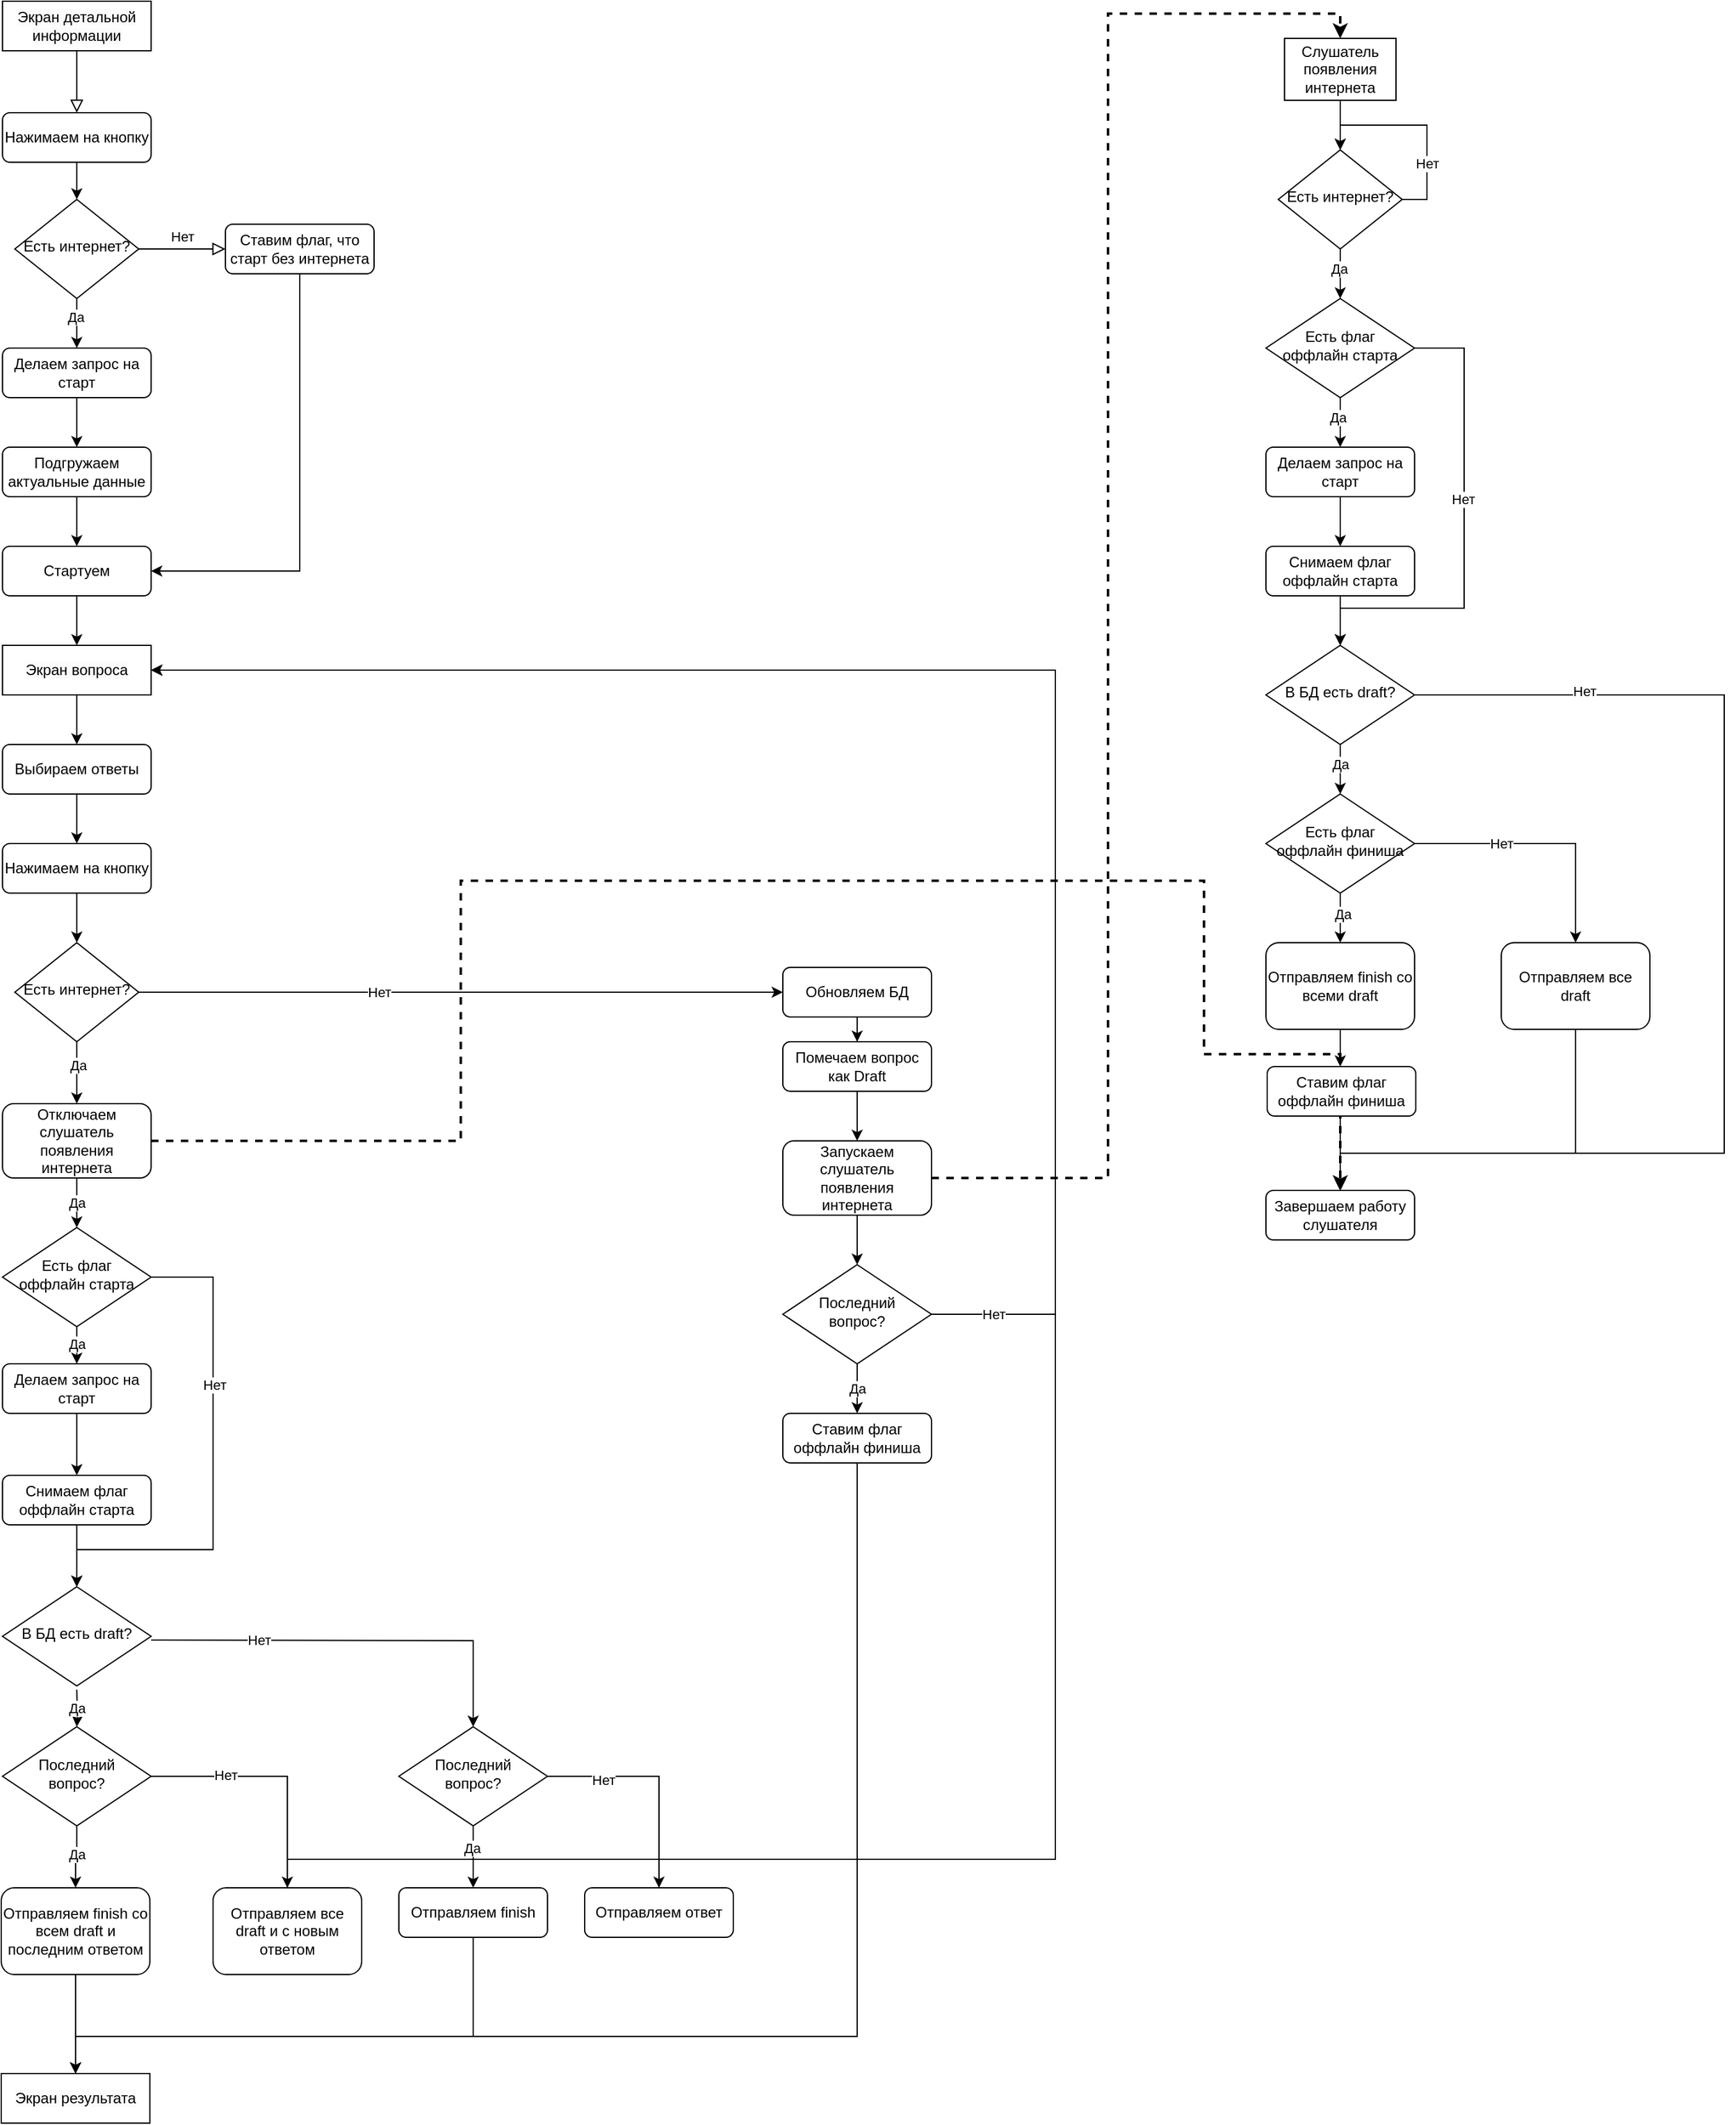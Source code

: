 <mxfile version="21.2.6" type="github">
  <diagram id="C5RBs43oDa-KdzZeNtuy" name="Page-1">
    <mxGraphModel dx="977" dy="602" grid="1" gridSize="10" guides="1" tooltips="1" connect="1" arrows="1" fold="1" page="1" pageScale="1" pageWidth="827" pageHeight="1169" math="0" shadow="0">
      <root>
        <mxCell id="WIyWlLk6GJQsqaUBKTNV-0" />
        <mxCell id="WIyWlLk6GJQsqaUBKTNV-1" parent="WIyWlLk6GJQsqaUBKTNV-0" />
        <mxCell id="WIyWlLk6GJQsqaUBKTNV-2" value="" style="rounded=0;html=1;jettySize=auto;orthogonalLoop=1;fontSize=11;endArrow=block;endFill=0;endSize=8;strokeWidth=1;shadow=0;labelBackgroundColor=none;edgeStyle=orthogonalEdgeStyle;exitX=0.75;exitY=1;exitDx=0;exitDy=0;entryX=0.5;entryY=0;entryDx=0;entryDy=0;" parent="WIyWlLk6GJQsqaUBKTNV-1" source="n3AuSvvhtENk0UkYk-sj-4" target="n3AuSvvhtENk0UkYk-sj-6" edge="1">
          <mxGeometry relative="1" as="geometry">
            <Array as="points">
              <mxPoint x="220" y="110" />
            </Array>
          </mxGeometry>
        </mxCell>
        <mxCell id="WIyWlLk6GJQsqaUBKTNV-5" value="Нет" style="edgeStyle=orthogonalEdgeStyle;rounded=0;html=1;jettySize=auto;orthogonalLoop=1;fontSize=11;endArrow=block;endFill=0;endSize=8;strokeWidth=1;shadow=0;labelBackgroundColor=none;" parent="WIyWlLk6GJQsqaUBKTNV-1" source="WIyWlLk6GJQsqaUBKTNV-6" target="WIyWlLk6GJQsqaUBKTNV-7" edge="1">
          <mxGeometry y="10" relative="1" as="geometry">
            <mxPoint as="offset" />
          </mxGeometry>
        </mxCell>
        <mxCell id="CFUTrTn3aXImpzx6e2lT-1" value="" style="edgeStyle=orthogonalEdgeStyle;rounded=0;orthogonalLoop=1;jettySize=auto;html=1;entryX=0.5;entryY=0;entryDx=0;entryDy=0;" parent="WIyWlLk6GJQsqaUBKTNV-1" source="WIyWlLk6GJQsqaUBKTNV-6" target="CFUTrTn3aXImpzx6e2lT-17" edge="1">
          <mxGeometry relative="1" as="geometry" />
        </mxCell>
        <mxCell id="CFUTrTn3aXImpzx6e2lT-2" value="Да" style="edgeLabel;html=1;align=center;verticalAlign=middle;resizable=0;points=[];" parent="CFUTrTn3aXImpzx6e2lT-1" vertex="1" connectable="0">
          <mxGeometry x="-0.28" y="-1" relative="1" as="geometry">
            <mxPoint as="offset" />
          </mxGeometry>
        </mxCell>
        <mxCell id="WIyWlLk6GJQsqaUBKTNV-6" value="Есть интернет?" style="rhombus;whiteSpace=wrap;html=1;shadow=0;fontFamily=Helvetica;fontSize=12;align=center;strokeWidth=1;spacing=6;spacingTop=-4;" parent="WIyWlLk6GJQsqaUBKTNV-1" vertex="1">
          <mxGeometry x="170" y="230" width="100" height="80" as="geometry" />
        </mxCell>
        <mxCell id="n3AuSvvhtENk0UkYk-sj-0" value="" style="edgeStyle=orthogonalEdgeStyle;rounded=0;orthogonalLoop=1;jettySize=auto;html=1;entryX=1;entryY=0.5;entryDx=0;entryDy=0;" parent="WIyWlLk6GJQsqaUBKTNV-1" source="WIyWlLk6GJQsqaUBKTNV-7" target="n3AuSvvhtENk0UkYk-sj-2" edge="1">
          <mxGeometry relative="1" as="geometry">
            <mxPoint x="380.0" y="370.0" as="targetPoint" />
            <Array as="points">
              <mxPoint x="400" y="530" />
            </Array>
          </mxGeometry>
        </mxCell>
        <mxCell id="WIyWlLk6GJQsqaUBKTNV-7" value="Ставим флаг, что старт без интернета" style="rounded=1;whiteSpace=wrap;html=1;fontSize=12;glass=0;strokeWidth=1;shadow=0;" parent="WIyWlLk6GJQsqaUBKTNV-1" vertex="1">
          <mxGeometry x="340" y="250" width="120" height="40" as="geometry" />
        </mxCell>
        <mxCell id="WIyWlLk6GJQsqaUBKTNV-8" value="No" style="rounded=0;html=1;jettySize=auto;orthogonalLoop=1;fontSize=11;endArrow=block;endFill=0;endSize=8;strokeWidth=1;shadow=0;labelBackgroundColor=none;edgeStyle=orthogonalEdgeStyle;" parent="WIyWlLk6GJQsqaUBKTNV-1" edge="1">
          <mxGeometry x="0.333" y="20" relative="1" as="geometry">
            <mxPoint as="offset" />
            <mxPoint x="220" y="370.0" as="sourcePoint" />
          </mxGeometry>
        </mxCell>
        <mxCell id="WIyWlLk6GJQsqaUBKTNV-9" value="Yes" style="edgeStyle=orthogonalEdgeStyle;rounded=0;html=1;jettySize=auto;orthogonalLoop=1;fontSize=11;endArrow=block;endFill=0;endSize=8;strokeWidth=1;shadow=0;labelBackgroundColor=none;" parent="WIyWlLk6GJQsqaUBKTNV-1" edge="1">
          <mxGeometry y="10" relative="1" as="geometry">
            <mxPoint as="offset" />
            <mxPoint x="270.0" y="330" as="sourcePoint" />
          </mxGeometry>
        </mxCell>
        <mxCell id="CFUTrTn3aXImpzx6e2lT-3" value="" style="edgeStyle=orthogonalEdgeStyle;rounded=0;orthogonalLoop=1;jettySize=auto;html=1;" parent="WIyWlLk6GJQsqaUBKTNV-1" source="n3AuSvvhtENk0UkYk-sj-2" target="n3AuSvvhtENk0UkYk-sj-5" edge="1">
          <mxGeometry relative="1" as="geometry" />
        </mxCell>
        <mxCell id="n3AuSvvhtENk0UkYk-sj-2" value="Стартуем" style="rounded=1;whiteSpace=wrap;html=1;fontSize=12;glass=0;strokeWidth=1;shadow=0;" parent="WIyWlLk6GJQsqaUBKTNV-1" vertex="1">
          <mxGeometry x="160" y="510" width="120" height="40" as="geometry" />
        </mxCell>
        <mxCell id="n3AuSvvhtENk0UkYk-sj-4" value="&lt;span style=&quot;color: rgb(0, 0, 0); font-family: Helvetica; font-size: 12px; font-style: normal; font-variant-ligatures: normal; font-variant-caps: normal; font-weight: 400; letter-spacing: normal; orphans: 2; text-align: center; text-indent: 0px; text-transform: none; widows: 2; word-spacing: 0px; -webkit-text-stroke-width: 0px; background-color: rgb(251, 251, 251); text-decoration-thickness: initial; text-decoration-style: initial; text-decoration-color: initial; float: none; display: inline !important;&quot;&gt;Экран детальной информации&lt;/span&gt;" style="rounded=0;whiteSpace=wrap;html=1;" parent="WIyWlLk6GJQsqaUBKTNV-1" vertex="1">
          <mxGeometry x="160" y="70" width="120" height="40" as="geometry" />
        </mxCell>
        <mxCell id="CFUTrTn3aXImpzx6e2lT-9" value="" style="edgeStyle=orthogonalEdgeStyle;rounded=0;orthogonalLoop=1;jettySize=auto;html=1;" parent="WIyWlLk6GJQsqaUBKTNV-1" source="n3AuSvvhtENk0UkYk-sj-5" target="CFUTrTn3aXImpzx6e2lT-7" edge="1">
          <mxGeometry relative="1" as="geometry" />
        </mxCell>
        <mxCell id="n3AuSvvhtENk0UkYk-sj-5" value="&lt;meta charset=&quot;utf-8&quot;&gt;&lt;span style=&quot;color: rgb(0, 0, 0); font-family: Helvetica; font-size: 12px; font-style: normal; font-variant-ligatures: normal; font-variant-caps: normal; font-weight: 400; letter-spacing: normal; orphans: 2; text-align: center; text-indent: 0px; text-transform: none; widows: 2; word-spacing: 0px; -webkit-text-stroke-width: 0px; background-color: rgb(251, 251, 251); text-decoration-thickness: initial; text-decoration-style: initial; text-decoration-color: initial; float: none; display: inline !important;&quot;&gt;Экран вопроса&lt;/span&gt;" style="rounded=0;whiteSpace=wrap;html=1;" parent="WIyWlLk6GJQsqaUBKTNV-1" vertex="1">
          <mxGeometry x="160" y="590" width="120" height="40" as="geometry" />
        </mxCell>
        <mxCell id="CFUTrTn3aXImpzx6e2lT-0" value="" style="edgeStyle=orthogonalEdgeStyle;rounded=0;orthogonalLoop=1;jettySize=auto;html=1;" parent="WIyWlLk6GJQsqaUBKTNV-1" source="n3AuSvvhtENk0UkYk-sj-6" target="WIyWlLk6GJQsqaUBKTNV-6" edge="1">
          <mxGeometry relative="1" as="geometry" />
        </mxCell>
        <mxCell id="n3AuSvvhtENk0UkYk-sj-6" value="Нажимаем на кнопку" style="rounded=1;whiteSpace=wrap;html=1;fontSize=12;glass=0;strokeWidth=1;shadow=0;" parent="WIyWlLk6GJQsqaUBKTNV-1" vertex="1">
          <mxGeometry x="160" y="160" width="120" height="40" as="geometry" />
        </mxCell>
        <mxCell id="CFUTrTn3aXImpzx6e2lT-6" value="" style="edgeStyle=orthogonalEdgeStyle;rounded=0;orthogonalLoop=1;jettySize=auto;html=1;" parent="WIyWlLk6GJQsqaUBKTNV-1" source="CFUTrTn3aXImpzx6e2lT-4" target="n3AuSvvhtENk0UkYk-sj-2" edge="1">
          <mxGeometry relative="1" as="geometry" />
        </mxCell>
        <mxCell id="CFUTrTn3aXImpzx6e2lT-4" value="Подгружаем актуальные данные" style="rounded=1;whiteSpace=wrap;html=1;fontSize=12;glass=0;strokeWidth=1;shadow=0;" parent="WIyWlLk6GJQsqaUBKTNV-1" vertex="1">
          <mxGeometry x="160" y="430" width="120" height="40" as="geometry" />
        </mxCell>
        <mxCell id="CFUTrTn3aXImpzx6e2lT-10" value="" style="edgeStyle=orthogonalEdgeStyle;rounded=0;orthogonalLoop=1;jettySize=auto;html=1;" parent="WIyWlLk6GJQsqaUBKTNV-1" source="CFUTrTn3aXImpzx6e2lT-7" target="CFUTrTn3aXImpzx6e2lT-8" edge="1">
          <mxGeometry relative="1" as="geometry" />
        </mxCell>
        <mxCell id="CFUTrTn3aXImpzx6e2lT-7" value="Выбираем ответы" style="rounded=1;whiteSpace=wrap;html=1;fontSize=12;glass=0;strokeWidth=1;shadow=0;" parent="WIyWlLk6GJQsqaUBKTNV-1" vertex="1">
          <mxGeometry x="160" y="670" width="120" height="40" as="geometry" />
        </mxCell>
        <mxCell id="CFUTrTn3aXImpzx6e2lT-12" value="" style="edgeStyle=orthogonalEdgeStyle;rounded=0;orthogonalLoop=1;jettySize=auto;html=1;" parent="WIyWlLk6GJQsqaUBKTNV-1" source="CFUTrTn3aXImpzx6e2lT-8" target="CFUTrTn3aXImpzx6e2lT-11" edge="1">
          <mxGeometry relative="1" as="geometry" />
        </mxCell>
        <mxCell id="CFUTrTn3aXImpzx6e2lT-8" value="Нажимаем на кнопку" style="rounded=1;whiteSpace=wrap;html=1;fontSize=12;glass=0;strokeWidth=1;shadow=0;" parent="WIyWlLk6GJQsqaUBKTNV-1" vertex="1">
          <mxGeometry x="160" y="750" width="120" height="40" as="geometry" />
        </mxCell>
        <mxCell id="CFUTrTn3aXImpzx6e2lT-32" value="" style="edgeStyle=orthogonalEdgeStyle;rounded=0;orthogonalLoop=1;jettySize=auto;html=1;" parent="WIyWlLk6GJQsqaUBKTNV-1" source="CFUTrTn3aXImpzx6e2lT-77" target="CFUTrTn3aXImpzx6e2lT-21" edge="1">
          <mxGeometry relative="1" as="geometry" />
        </mxCell>
        <mxCell id="CFUTrTn3aXImpzx6e2lT-33" value="Да" style="edgeLabel;html=1;align=center;verticalAlign=middle;resizable=0;points=[];" parent="CFUTrTn3aXImpzx6e2lT-32" vertex="1" connectable="0">
          <mxGeometry x="0.28" y="-4" relative="1" as="geometry">
            <mxPoint x="4" y="-6" as="offset" />
          </mxGeometry>
        </mxCell>
        <mxCell id="CFUTrTn3aXImpzx6e2lT-57" style="edgeStyle=orthogonalEdgeStyle;rounded=0;orthogonalLoop=1;jettySize=auto;html=1;exitX=1;exitY=0.5;exitDx=0;exitDy=0;entryX=0;entryY=0.5;entryDx=0;entryDy=0;" parent="WIyWlLk6GJQsqaUBKTNV-1" source="CFUTrTn3aXImpzx6e2lT-11" target="CFUTrTn3aXImpzx6e2lT-15" edge="1">
          <mxGeometry relative="1" as="geometry" />
        </mxCell>
        <mxCell id="CFUTrTn3aXImpzx6e2lT-86" value="Нет" style="edgeLabel;html=1;align=center;verticalAlign=middle;resizable=0;points=[];" parent="CFUTrTn3aXImpzx6e2lT-57" vertex="1" connectable="0">
          <mxGeometry x="-0.258" y="6" relative="1" as="geometry">
            <mxPoint x="1" y="6" as="offset" />
          </mxGeometry>
        </mxCell>
        <mxCell id="CFUTrTn3aXImpzx6e2lT-11" value="Есть интернет?" style="rhombus;whiteSpace=wrap;html=1;shadow=0;fontFamily=Helvetica;fontSize=12;align=center;strokeWidth=1;spacing=6;spacingTop=-4;" parent="WIyWlLk6GJQsqaUBKTNV-1" vertex="1">
          <mxGeometry x="170" y="830" width="100" height="80" as="geometry" />
        </mxCell>
        <mxCell id="CFUTrTn3aXImpzx6e2lT-58" value="" style="edgeStyle=orthogonalEdgeStyle;rounded=0;orthogonalLoop=1;jettySize=auto;html=1;" parent="WIyWlLk6GJQsqaUBKTNV-1" source="CFUTrTn3aXImpzx6e2lT-15" target="CFUTrTn3aXImpzx6e2lT-16" edge="1">
          <mxGeometry relative="1" as="geometry" />
        </mxCell>
        <mxCell id="CFUTrTn3aXImpzx6e2lT-15" value="Обновляем БД" style="rounded=1;whiteSpace=wrap;html=1;fontSize=12;glass=0;strokeWidth=1;shadow=0;" parent="WIyWlLk6GJQsqaUBKTNV-1" vertex="1">
          <mxGeometry x="790" y="850" width="120" height="40" as="geometry" />
        </mxCell>
        <mxCell id="CFUTrTn3aXImpzx6e2lT-63" value="" style="edgeStyle=orthogonalEdgeStyle;rounded=0;orthogonalLoop=1;jettySize=auto;html=1;" parent="WIyWlLk6GJQsqaUBKTNV-1" source="CFUTrTn3aXImpzx6e2lT-72" target="CFUTrTn3aXImpzx6e2lT-59" edge="1">
          <mxGeometry relative="1" as="geometry" />
        </mxCell>
        <mxCell id="CFUTrTn3aXImpzx6e2lT-16" value="Помечаем вопрос как Draft" style="rounded=1;whiteSpace=wrap;html=1;fontSize=12;glass=0;strokeWidth=1;shadow=0;" parent="WIyWlLk6GJQsqaUBKTNV-1" vertex="1">
          <mxGeometry x="790" y="910" width="120" height="40" as="geometry" />
        </mxCell>
        <mxCell id="CFUTrTn3aXImpzx6e2lT-18" style="edgeStyle=orthogonalEdgeStyle;rounded=0;orthogonalLoop=1;jettySize=auto;html=1;exitX=0.5;exitY=1;exitDx=0;exitDy=0;entryX=0.5;entryY=0;entryDx=0;entryDy=0;" parent="WIyWlLk6GJQsqaUBKTNV-1" source="CFUTrTn3aXImpzx6e2lT-17" target="CFUTrTn3aXImpzx6e2lT-4" edge="1">
          <mxGeometry relative="1" as="geometry" />
        </mxCell>
        <mxCell id="CFUTrTn3aXImpzx6e2lT-17" value="Делаем запрос на старт" style="rounded=1;whiteSpace=wrap;html=1;fontSize=12;glass=0;strokeWidth=1;shadow=0;" parent="WIyWlLk6GJQsqaUBKTNV-1" vertex="1">
          <mxGeometry x="160" y="350" width="120" height="40" as="geometry" />
        </mxCell>
        <mxCell id="CFUTrTn3aXImpzx6e2lT-35" value="" style="edgeStyle=orthogonalEdgeStyle;rounded=0;orthogonalLoop=1;jettySize=auto;html=1;entryX=0.5;entryY=0;entryDx=0;entryDy=0;" parent="WIyWlLk6GJQsqaUBKTNV-1" source="CFUTrTn3aXImpzx6e2lT-21" target="CFUTrTn3aXImpzx6e2lT-22" edge="1">
          <mxGeometry relative="1" as="geometry" />
        </mxCell>
        <mxCell id="CFUTrTn3aXImpzx6e2lT-36" value="Да" style="edgeLabel;html=1;align=center;verticalAlign=middle;resizable=0;points=[];" parent="CFUTrTn3aXImpzx6e2lT-35" vertex="1" connectable="0">
          <mxGeometry x="0.36" relative="1" as="geometry">
            <mxPoint as="offset" />
          </mxGeometry>
        </mxCell>
        <mxCell id="CFUTrTn3aXImpzx6e2lT-47" style="edgeStyle=orthogonalEdgeStyle;rounded=0;orthogonalLoop=1;jettySize=auto;html=1;exitX=1;exitY=0.5;exitDx=0;exitDy=0;entryX=0.5;entryY=0;entryDx=0;entryDy=0;" parent="WIyWlLk6GJQsqaUBKTNV-1" source="CFUTrTn3aXImpzx6e2lT-21" target="CFUTrTn3aXImpzx6e2lT-26" edge="1">
          <mxGeometry relative="1" as="geometry">
            <Array as="points">
              <mxPoint x="330" y="1100" />
              <mxPoint x="330" y="1320" />
              <mxPoint x="220" y="1320" />
            </Array>
          </mxGeometry>
        </mxCell>
        <mxCell id="CFUTrTn3aXImpzx6e2lT-48" value="Нет" style="edgeLabel;html=1;align=center;verticalAlign=middle;resizable=0;points=[];" parent="CFUTrTn3aXImpzx6e2lT-47" vertex="1" connectable="0">
          <mxGeometry x="-0.333" y="1" relative="1" as="geometry">
            <mxPoint as="offset" />
          </mxGeometry>
        </mxCell>
        <mxCell id="CFUTrTn3aXImpzx6e2lT-21" value="Есть флаг оффлайн старта" style="rhombus;whiteSpace=wrap;html=1;shadow=0;fontFamily=Helvetica;fontSize=12;align=center;strokeWidth=1;spacing=6;spacingTop=-4;" parent="WIyWlLk6GJQsqaUBKTNV-1" vertex="1">
          <mxGeometry x="160" y="1060" width="120" height="80" as="geometry" />
        </mxCell>
        <mxCell id="CFUTrTn3aXImpzx6e2lT-37" value="" style="edgeStyle=orthogonalEdgeStyle;rounded=0;orthogonalLoop=1;jettySize=auto;html=1;entryX=0.5;entryY=0;entryDx=0;entryDy=0;" parent="WIyWlLk6GJQsqaUBKTNV-1" source="CFUTrTn3aXImpzx6e2lT-22" target="obFH9KpQ_kp_TBfn00L7-0" edge="1">
          <mxGeometry relative="1" as="geometry" />
        </mxCell>
        <mxCell id="CFUTrTn3aXImpzx6e2lT-22" value="Делаем запрос на старт" style="rounded=1;whiteSpace=wrap;html=1;fontSize=12;glass=0;strokeWidth=1;shadow=0;" parent="WIyWlLk6GJQsqaUBKTNV-1" vertex="1">
          <mxGeometry x="160" y="1170" width="120" height="40" as="geometry" />
        </mxCell>
        <mxCell id="CFUTrTn3aXImpzx6e2lT-41" value="Да" style="edgeStyle=orthogonalEdgeStyle;rounded=0;orthogonalLoop=1;jettySize=auto;html=1;" parent="WIyWlLk6GJQsqaUBKTNV-1" target="CFUTrTn3aXImpzx6e2lT-28" edge="1">
          <mxGeometry relative="1" as="geometry">
            <mxPoint x="220" y="1433" as="sourcePoint" />
          </mxGeometry>
        </mxCell>
        <mxCell id="CFUTrTn3aXImpzx6e2lT-46" style="edgeStyle=orthogonalEdgeStyle;rounded=0;orthogonalLoop=1;jettySize=auto;html=1;exitX=1;exitY=0.5;exitDx=0;exitDy=0;" parent="WIyWlLk6GJQsqaUBKTNV-1" target="CFUTrTn3aXImpzx6e2lT-49" edge="1">
          <mxGeometry relative="1" as="geometry">
            <mxPoint x="280" y="1393" as="sourcePoint" />
          </mxGeometry>
        </mxCell>
        <mxCell id="CFUTrTn3aXImpzx6e2lT-51" value="Нет" style="edgeLabel;html=1;align=center;verticalAlign=middle;resizable=0;points=[];" parent="CFUTrTn3aXImpzx6e2lT-46" vertex="1" connectable="0">
          <mxGeometry x="-0.474" y="-4" relative="1" as="geometry">
            <mxPoint y="-4" as="offset" />
          </mxGeometry>
        </mxCell>
        <mxCell id="CFUTrTn3aXImpzx6e2lT-26" value="В БД есть draft?" style="rhombus;whiteSpace=wrap;html=1;shadow=0;fontFamily=Helvetica;fontSize=12;align=center;strokeWidth=1;spacing=6;spacingTop=-4;" parent="WIyWlLk6GJQsqaUBKTNV-1" vertex="1">
          <mxGeometry x="160" y="1350" width="120" height="80" as="geometry" />
        </mxCell>
        <mxCell id="CFUTrTn3aXImpzx6e2lT-42" value="" style="edgeStyle=orthogonalEdgeStyle;rounded=0;orthogonalLoop=1;jettySize=auto;html=1;" parent="WIyWlLk6GJQsqaUBKTNV-1" source="CFUTrTn3aXImpzx6e2lT-28" target="CFUTrTn3aXImpzx6e2lT-29" edge="1">
          <mxGeometry relative="1" as="geometry" />
        </mxCell>
        <mxCell id="CFUTrTn3aXImpzx6e2lT-43" value="Да" style="edgeLabel;html=1;align=center;verticalAlign=middle;resizable=0;points=[];" parent="CFUTrTn3aXImpzx6e2lT-42" vertex="1" connectable="0">
          <mxGeometry x="-0.12" y="2" relative="1" as="geometry">
            <mxPoint x="-2" as="offset" />
          </mxGeometry>
        </mxCell>
        <mxCell id="CFUTrTn3aXImpzx6e2lT-45" style="edgeStyle=orthogonalEdgeStyle;rounded=0;orthogonalLoop=1;jettySize=auto;html=1;exitX=1;exitY=0.5;exitDx=0;exitDy=0;entryX=0.5;entryY=0;entryDx=0;entryDy=0;" parent="WIyWlLk6GJQsqaUBKTNV-1" source="CFUTrTn3aXImpzx6e2lT-28" target="CFUTrTn3aXImpzx6e2lT-30" edge="1">
          <mxGeometry relative="1" as="geometry" />
        </mxCell>
        <mxCell id="CFUTrTn3aXImpzx6e2lT-52" value="Нет" style="edgeLabel;html=1;align=center;verticalAlign=middle;resizable=0;points=[];" parent="CFUTrTn3aXImpzx6e2lT-45" vertex="1" connectable="0">
          <mxGeometry x="-0.399" y="1" relative="1" as="geometry">
            <mxPoint as="offset" />
          </mxGeometry>
        </mxCell>
        <mxCell id="CFUTrTn3aXImpzx6e2lT-28" value="Последний вопрос?" style="rhombus;whiteSpace=wrap;html=1;shadow=0;fontFamily=Helvetica;fontSize=12;align=center;strokeWidth=1;spacing=6;spacingTop=-4;" parent="WIyWlLk6GJQsqaUBKTNV-1" vertex="1">
          <mxGeometry x="160" y="1463" width="120" height="80" as="geometry" />
        </mxCell>
        <mxCell id="CFUTrTn3aXImpzx6e2lT-69" value="" style="edgeStyle=orthogonalEdgeStyle;rounded=0;orthogonalLoop=1;jettySize=auto;html=1;" parent="WIyWlLk6GJQsqaUBKTNV-1" source="CFUTrTn3aXImpzx6e2lT-29" target="CFUTrTn3aXImpzx6e2lT-68" edge="1">
          <mxGeometry relative="1" as="geometry" />
        </mxCell>
        <mxCell id="CFUTrTn3aXImpzx6e2lT-29" value="Отправляем finish со всем draft и последним ответом" style="rounded=1;whiteSpace=wrap;html=1;fontSize=12;glass=0;strokeWidth=1;shadow=0;" parent="WIyWlLk6GJQsqaUBKTNV-1" vertex="1">
          <mxGeometry x="159" y="1593" width="120" height="70" as="geometry" />
        </mxCell>
        <mxCell id="CFUTrTn3aXImpzx6e2lT-65" style="edgeStyle=orthogonalEdgeStyle;rounded=0;orthogonalLoop=1;jettySize=auto;html=1;exitX=0.5;exitY=1;exitDx=0;exitDy=0;entryX=1;entryY=0.5;entryDx=0;entryDy=0;" parent="WIyWlLk6GJQsqaUBKTNV-1" source="CFUTrTn3aXImpzx6e2lT-30" target="n3AuSvvhtENk0UkYk-sj-5" edge="1">
          <mxGeometry relative="1" as="geometry">
            <mxPoint x="430" y="990" as="targetPoint" />
            <Array as="points">
              <mxPoint x="390" y="1570" />
              <mxPoint x="1010" y="1570" />
              <mxPoint x="1010" y="610" />
            </Array>
          </mxGeometry>
        </mxCell>
        <mxCell id="CFUTrTn3aXImpzx6e2lT-30" value="Отправляем все draft и с новым ответом" style="rounded=1;whiteSpace=wrap;html=1;fontSize=12;glass=0;strokeWidth=1;shadow=0;" parent="WIyWlLk6GJQsqaUBKTNV-1" vertex="1">
          <mxGeometry x="330" y="1593" width="120" height="70" as="geometry" />
        </mxCell>
        <mxCell id="CFUTrTn3aXImpzx6e2lT-66" style="edgeStyle=orthogonalEdgeStyle;rounded=0;orthogonalLoop=1;jettySize=auto;html=1;exitX=0.5;exitY=1;exitDx=0;exitDy=0;entryX=1;entryY=0.5;entryDx=0;entryDy=0;" parent="WIyWlLk6GJQsqaUBKTNV-1" source="CFUTrTn3aXImpzx6e2lT-31" target="n3AuSvvhtENk0UkYk-sj-5" edge="1">
          <mxGeometry relative="1" as="geometry">
            <mxPoint x="560.0" y="940" as="targetPoint" />
            <Array as="points">
              <mxPoint x="690" y="1570" />
              <mxPoint x="1010" y="1570" />
              <mxPoint x="1010" y="610" />
            </Array>
          </mxGeometry>
        </mxCell>
        <mxCell id="CFUTrTn3aXImpzx6e2lT-31" value="Отправляем ответ" style="rounded=1;whiteSpace=wrap;html=1;fontSize=12;glass=0;strokeWidth=1;shadow=0;" parent="WIyWlLk6GJQsqaUBKTNV-1" vertex="1">
          <mxGeometry x="630" y="1593" width="120" height="40" as="geometry" />
        </mxCell>
        <mxCell id="CFUTrTn3aXImpzx6e2lT-53" value="" style="edgeStyle=orthogonalEdgeStyle;rounded=0;orthogonalLoop=1;jettySize=auto;html=1;" parent="WIyWlLk6GJQsqaUBKTNV-1" source="CFUTrTn3aXImpzx6e2lT-49" target="CFUTrTn3aXImpzx6e2lT-50" edge="1">
          <mxGeometry relative="1" as="geometry" />
        </mxCell>
        <mxCell id="CFUTrTn3aXImpzx6e2lT-56" value="Да" style="edgeLabel;html=1;align=center;verticalAlign=middle;resizable=0;points=[];" parent="CFUTrTn3aXImpzx6e2lT-53" vertex="1" connectable="0">
          <mxGeometry x="-0.293" y="-1" relative="1" as="geometry">
            <mxPoint as="offset" />
          </mxGeometry>
        </mxCell>
        <mxCell id="CFUTrTn3aXImpzx6e2lT-54" style="edgeStyle=orthogonalEdgeStyle;rounded=0;orthogonalLoop=1;jettySize=auto;html=1;exitX=1;exitY=0.5;exitDx=0;exitDy=0;" parent="WIyWlLk6GJQsqaUBKTNV-1" source="CFUTrTn3aXImpzx6e2lT-49" target="CFUTrTn3aXImpzx6e2lT-31" edge="1">
          <mxGeometry relative="1" as="geometry" />
        </mxCell>
        <mxCell id="CFUTrTn3aXImpzx6e2lT-55" value="Нет" style="edgeLabel;html=1;align=center;verticalAlign=middle;resizable=0;points=[];" parent="CFUTrTn3aXImpzx6e2lT-54" vertex="1" connectable="0">
          <mxGeometry x="-0.505" y="-3" relative="1" as="geometry">
            <mxPoint as="offset" />
          </mxGeometry>
        </mxCell>
        <mxCell id="CFUTrTn3aXImpzx6e2lT-49" value="Последний вопрос?" style="rhombus;whiteSpace=wrap;html=1;shadow=0;fontFamily=Helvetica;fontSize=12;align=center;strokeWidth=1;spacing=6;spacingTop=-4;" parent="WIyWlLk6GJQsqaUBKTNV-1" vertex="1">
          <mxGeometry x="480" y="1463" width="120" height="80" as="geometry" />
        </mxCell>
        <mxCell id="CFUTrTn3aXImpzx6e2lT-70" style="edgeStyle=orthogonalEdgeStyle;rounded=0;orthogonalLoop=1;jettySize=auto;html=1;exitX=0.5;exitY=1;exitDx=0;exitDy=0;entryX=0.5;entryY=0;entryDx=0;entryDy=0;" parent="WIyWlLk6GJQsqaUBKTNV-1" source="CFUTrTn3aXImpzx6e2lT-50" target="CFUTrTn3aXImpzx6e2lT-68" edge="1">
          <mxGeometry relative="1" as="geometry">
            <Array as="points">
              <mxPoint x="540" y="1713" />
              <mxPoint x="219" y="1713" />
            </Array>
          </mxGeometry>
        </mxCell>
        <mxCell id="CFUTrTn3aXImpzx6e2lT-50" value="Отправляем finish" style="rounded=1;whiteSpace=wrap;html=1;fontSize=12;glass=0;strokeWidth=1;shadow=0;" parent="WIyWlLk6GJQsqaUBKTNV-1" vertex="1">
          <mxGeometry x="480" y="1593" width="120" height="40" as="geometry" />
        </mxCell>
        <mxCell id="CFUTrTn3aXImpzx6e2lT-61" style="edgeStyle=orthogonalEdgeStyle;rounded=0;orthogonalLoop=1;jettySize=auto;html=1;exitX=1;exitY=0.5;exitDx=0;exitDy=0;entryX=1;entryY=0.5;entryDx=0;entryDy=0;" parent="WIyWlLk6GJQsqaUBKTNV-1" source="CFUTrTn3aXImpzx6e2lT-59" target="n3AuSvvhtENk0UkYk-sj-5" edge="1">
          <mxGeometry relative="1" as="geometry">
            <Array as="points">
              <mxPoint x="1010" y="1130" />
              <mxPoint x="1010" y="610" />
            </Array>
          </mxGeometry>
        </mxCell>
        <mxCell id="CFUTrTn3aXImpzx6e2lT-62" value="Нет" style="edgeLabel;html=1;align=center;verticalAlign=middle;resizable=0;points=[];" parent="CFUTrTn3aXImpzx6e2lT-61" vertex="1" connectable="0">
          <mxGeometry x="-0.526" y="-5" relative="1" as="geometry">
            <mxPoint x="-55" y="220" as="offset" />
          </mxGeometry>
        </mxCell>
        <mxCell id="CFUTrTn3aXImpzx6e2lT-64" value="Да" style="edgeStyle=orthogonalEdgeStyle;rounded=0;orthogonalLoop=1;jettySize=auto;html=1;" parent="WIyWlLk6GJQsqaUBKTNV-1" source="CFUTrTn3aXImpzx6e2lT-59" target="CFUTrTn3aXImpzx6e2lT-60" edge="1">
          <mxGeometry relative="1" as="geometry" />
        </mxCell>
        <mxCell id="CFUTrTn3aXImpzx6e2lT-59" value="Последний вопрос?" style="rhombus;whiteSpace=wrap;html=1;shadow=0;fontFamily=Helvetica;fontSize=12;align=center;strokeWidth=1;spacing=6;spacingTop=-4;" parent="WIyWlLk6GJQsqaUBKTNV-1" vertex="1">
          <mxGeometry x="790" y="1090" width="120" height="80" as="geometry" />
        </mxCell>
        <mxCell id="CFUTrTn3aXImpzx6e2lT-71" style="edgeStyle=orthogonalEdgeStyle;rounded=0;orthogonalLoop=1;jettySize=auto;html=1;exitX=0.5;exitY=1;exitDx=0;exitDy=0;entryX=0.5;entryY=0;entryDx=0;entryDy=0;" parent="WIyWlLk6GJQsqaUBKTNV-1" source="CFUTrTn3aXImpzx6e2lT-60" target="CFUTrTn3aXImpzx6e2lT-68" edge="1">
          <mxGeometry relative="1" as="geometry">
            <Array as="points">
              <mxPoint x="850" y="1713" />
              <mxPoint x="219" y="1713" />
            </Array>
            <mxPoint x="850" y="1363" as="sourcePoint" />
          </mxGeometry>
        </mxCell>
        <mxCell id="CFUTrTn3aXImpzx6e2lT-60" value="Ставим флаг оффлайн финиша" style="rounded=1;whiteSpace=wrap;html=1;fontSize=12;glass=0;strokeWidth=1;shadow=0;" parent="WIyWlLk6GJQsqaUBKTNV-1" vertex="1">
          <mxGeometry x="790" y="1210" width="120" height="40" as="geometry" />
        </mxCell>
        <mxCell id="CFUTrTn3aXImpzx6e2lT-68" value="&lt;span style=&quot;color: rgb(0, 0, 0); font-family: Helvetica; font-size: 12px; font-style: normal; font-variant-ligatures: normal; font-variant-caps: normal; font-weight: 400; letter-spacing: normal; orphans: 2; text-align: center; text-indent: 0px; text-transform: none; widows: 2; word-spacing: 0px; -webkit-text-stroke-width: 0px; background-color: rgb(251, 251, 251); text-decoration-thickness: initial; text-decoration-style: initial; text-decoration-color: initial; float: none; display: inline !important;&quot;&gt;Экран результата&lt;/span&gt;" style="rounded=0;whiteSpace=wrap;html=1;" parent="WIyWlLk6GJQsqaUBKTNV-1" vertex="1">
          <mxGeometry x="159" y="1743" width="120" height="40" as="geometry" />
        </mxCell>
        <mxCell id="CFUTrTn3aXImpzx6e2lT-73" value="" style="edgeStyle=orthogonalEdgeStyle;rounded=0;orthogonalLoop=1;jettySize=auto;html=1;" parent="WIyWlLk6GJQsqaUBKTNV-1" source="CFUTrTn3aXImpzx6e2lT-16" target="CFUTrTn3aXImpzx6e2lT-72" edge="1">
          <mxGeometry relative="1" as="geometry">
            <mxPoint x="850" y="950" as="sourcePoint" />
            <mxPoint x="850" y="1090" as="targetPoint" />
          </mxGeometry>
        </mxCell>
        <mxCell id="CFUTrTn3aXImpzx6e2lT-115" style="edgeStyle=orthogonalEdgeStyle;rounded=0;orthogonalLoop=1;jettySize=auto;html=1;exitX=1;exitY=0.5;exitDx=0;exitDy=0;entryX=0.5;entryY=0;entryDx=0;entryDy=0;dashed=1;strokeWidth=2;" parent="WIyWlLk6GJQsqaUBKTNV-1" source="CFUTrTn3aXImpzx6e2lT-72" target="CFUTrTn3aXImpzx6e2lT-74" edge="1">
          <mxGeometry relative="1" as="geometry" />
        </mxCell>
        <mxCell id="CFUTrTn3aXImpzx6e2lT-72" value="Запускаем слушатель появления интернета" style="rounded=1;whiteSpace=wrap;html=1;fontSize=12;glass=0;strokeWidth=1;shadow=0;" parent="WIyWlLk6GJQsqaUBKTNV-1" vertex="1">
          <mxGeometry x="790" y="990" width="120" height="60" as="geometry" />
        </mxCell>
        <mxCell id="CFUTrTn3aXImpzx6e2lT-83" value="" style="edgeStyle=orthogonalEdgeStyle;rounded=0;orthogonalLoop=1;jettySize=auto;html=1;" parent="WIyWlLk6GJQsqaUBKTNV-1" source="CFUTrTn3aXImpzx6e2lT-74" target="CFUTrTn3aXImpzx6e2lT-82" edge="1">
          <mxGeometry relative="1" as="geometry" />
        </mxCell>
        <mxCell id="CFUTrTn3aXImpzx6e2lT-74" value="Слушатель появления интернета" style="rounded=0;whiteSpace=wrap;html=1;" parent="WIyWlLk6GJQsqaUBKTNV-1" vertex="1">
          <mxGeometry x="1195" y="100" width="90" height="50" as="geometry" />
        </mxCell>
        <mxCell id="CFUTrTn3aXImpzx6e2lT-78" value="" style="edgeStyle=orthogonalEdgeStyle;rounded=0;orthogonalLoop=1;jettySize=auto;html=1;" parent="WIyWlLk6GJQsqaUBKTNV-1" source="CFUTrTn3aXImpzx6e2lT-11" target="CFUTrTn3aXImpzx6e2lT-77" edge="1">
          <mxGeometry relative="1" as="geometry">
            <mxPoint x="220" y="910" as="sourcePoint" />
            <mxPoint x="211" y="1060" as="targetPoint" />
          </mxGeometry>
        </mxCell>
        <mxCell id="CFUTrTn3aXImpzx6e2lT-87" value="Да" style="edgeLabel;html=1;align=center;verticalAlign=middle;resizable=0;points=[];" parent="CFUTrTn3aXImpzx6e2lT-78" vertex="1" connectable="0">
          <mxGeometry x="-0.255" y="1" relative="1" as="geometry">
            <mxPoint as="offset" />
          </mxGeometry>
        </mxCell>
        <mxCell id="CFUTrTn3aXImpzx6e2lT-116" style="edgeStyle=orthogonalEdgeStyle;rounded=0;orthogonalLoop=1;jettySize=auto;html=1;exitX=1;exitY=0.5;exitDx=0;exitDy=0;entryX=0.5;entryY=0;entryDx=0;entryDy=0;dashed=1;strokeWidth=2;" parent="WIyWlLk6GJQsqaUBKTNV-1" source="CFUTrTn3aXImpzx6e2lT-77" target="CFUTrTn3aXImpzx6e2lT-92" edge="1">
          <mxGeometry relative="1" as="geometry">
            <Array as="points">
              <mxPoint x="530" y="990" />
              <mxPoint x="530" y="780" />
              <mxPoint x="1130" y="780" />
              <mxPoint x="1130" y="920" />
              <mxPoint x="1240" y="920" />
            </Array>
          </mxGeometry>
        </mxCell>
        <mxCell id="CFUTrTn3aXImpzx6e2lT-77" value="Отключаем слушатель появления интернета" style="rounded=1;whiteSpace=wrap;html=1;fontSize=12;glass=0;strokeWidth=1;shadow=0;" parent="WIyWlLk6GJQsqaUBKTNV-1" vertex="1">
          <mxGeometry x="160" y="960" width="120" height="60" as="geometry" />
        </mxCell>
        <mxCell id="CFUTrTn3aXImpzx6e2lT-94" value="" style="edgeStyle=orthogonalEdgeStyle;rounded=0;orthogonalLoop=1;jettySize=auto;html=1;" parent="WIyWlLk6GJQsqaUBKTNV-1" source="CFUTrTn3aXImpzx6e2lT-82" target="CFUTrTn3aXImpzx6e2lT-88" edge="1">
          <mxGeometry relative="1" as="geometry" />
        </mxCell>
        <mxCell id="CFUTrTn3aXImpzx6e2lT-101" value="Да" style="edgeLabel;html=1;align=center;verticalAlign=middle;resizable=0;points=[];" parent="CFUTrTn3aXImpzx6e2lT-94" vertex="1" connectable="0">
          <mxGeometry x="-0.206" y="-1" relative="1" as="geometry">
            <mxPoint as="offset" />
          </mxGeometry>
        </mxCell>
        <mxCell id="CFUTrTn3aXImpzx6e2lT-82" value="Есть интернет?" style="rhombus;whiteSpace=wrap;html=1;shadow=0;fontFamily=Helvetica;fontSize=12;align=center;strokeWidth=1;spacing=6;spacingTop=-4;" parent="WIyWlLk6GJQsqaUBKTNV-1" vertex="1">
          <mxGeometry x="1190" y="190" width="100" height="80" as="geometry" />
        </mxCell>
        <mxCell id="CFUTrTn3aXImpzx6e2lT-84" style="edgeStyle=orthogonalEdgeStyle;rounded=0;orthogonalLoop=1;jettySize=auto;html=1;exitX=1;exitY=0.5;exitDx=0;exitDy=0;entryX=0.5;entryY=0;entryDx=0;entryDy=0;" parent="WIyWlLk6GJQsqaUBKTNV-1" source="CFUTrTn3aXImpzx6e2lT-82" target="CFUTrTn3aXImpzx6e2lT-82" edge="1">
          <mxGeometry relative="1" as="geometry">
            <Array as="points">
              <mxPoint x="1310" y="230" />
              <mxPoint x="1310" y="170" />
              <mxPoint x="1240" y="170" />
            </Array>
          </mxGeometry>
        </mxCell>
        <mxCell id="CFUTrTn3aXImpzx6e2lT-100" value="Нет" style="edgeLabel;html=1;align=center;verticalAlign=middle;resizable=0;points=[];" parent="CFUTrTn3aXImpzx6e2lT-84" vertex="1" connectable="0">
          <mxGeometry x="-0.415" relative="1" as="geometry">
            <mxPoint as="offset" />
          </mxGeometry>
        </mxCell>
        <mxCell id="CFUTrTn3aXImpzx6e2lT-96" style="edgeStyle=orthogonalEdgeStyle;rounded=0;orthogonalLoop=1;jettySize=auto;html=1;exitX=0.5;exitY=1;exitDx=0;exitDy=0;entryX=0.5;entryY=0;entryDx=0;entryDy=0;" parent="WIyWlLk6GJQsqaUBKTNV-1" source="CFUTrTn3aXImpzx6e2lT-88" target="CFUTrTn3aXImpzx6e2lT-89" edge="1">
          <mxGeometry relative="1" as="geometry" />
        </mxCell>
        <mxCell id="CFUTrTn3aXImpzx6e2lT-102" value="Да" style="edgeLabel;html=1;align=center;verticalAlign=middle;resizable=0;points=[];" parent="CFUTrTn3aXImpzx6e2lT-96" vertex="1" connectable="0">
          <mxGeometry x="-0.237" y="-2" relative="1" as="geometry">
            <mxPoint as="offset" />
          </mxGeometry>
        </mxCell>
        <mxCell id="CFUTrTn3aXImpzx6e2lT-118" style="edgeStyle=orthogonalEdgeStyle;rounded=0;orthogonalLoop=1;jettySize=auto;html=1;exitX=1;exitY=0.5;exitDx=0;exitDy=0;entryX=0.5;entryY=0;entryDx=0;entryDy=0;" parent="WIyWlLk6GJQsqaUBKTNV-1" source="CFUTrTn3aXImpzx6e2lT-88" target="CFUTrTn3aXImpzx6e2lT-90" edge="1">
          <mxGeometry relative="1" as="geometry">
            <Array as="points">
              <mxPoint x="1340" y="350" />
              <mxPoint x="1340" y="560" />
              <mxPoint x="1240" y="560" />
            </Array>
          </mxGeometry>
        </mxCell>
        <mxCell id="CFUTrTn3aXImpzx6e2lT-119" value="Нет" style="edgeLabel;html=1;align=center;verticalAlign=middle;resizable=0;points=[];" parent="CFUTrTn3aXImpzx6e2lT-118" vertex="1" connectable="0">
          <mxGeometry x="-0.151" y="-1" relative="1" as="geometry">
            <mxPoint as="offset" />
          </mxGeometry>
        </mxCell>
        <mxCell id="CFUTrTn3aXImpzx6e2lT-88" value="Есть флаг оффлайн старта" style="rhombus;whiteSpace=wrap;html=1;shadow=0;fontFamily=Helvetica;fontSize=12;align=center;strokeWidth=1;spacing=6;spacingTop=-4;" parent="WIyWlLk6GJQsqaUBKTNV-1" vertex="1">
          <mxGeometry x="1180" y="310" width="120" height="80" as="geometry" />
        </mxCell>
        <mxCell id="CFUTrTn3aXImpzx6e2lT-97" style="edgeStyle=orthogonalEdgeStyle;rounded=0;orthogonalLoop=1;jettySize=auto;html=1;exitX=0.5;exitY=1;exitDx=0;exitDy=0;entryX=0.5;entryY=0;entryDx=0;entryDy=0;" parent="WIyWlLk6GJQsqaUBKTNV-1" source="CFUTrTn3aXImpzx6e2lT-89" target="obFH9KpQ_kp_TBfn00L7-4" edge="1">
          <mxGeometry relative="1" as="geometry" />
        </mxCell>
        <mxCell id="CFUTrTn3aXImpzx6e2lT-89" value="Делаем запрос на старт" style="rounded=1;whiteSpace=wrap;html=1;fontSize=12;glass=0;strokeWidth=1;shadow=0;" parent="WIyWlLk6GJQsqaUBKTNV-1" vertex="1">
          <mxGeometry x="1180" y="430" width="120" height="40" as="geometry" />
        </mxCell>
        <mxCell id="CFUTrTn3aXImpzx6e2lT-98" style="edgeStyle=orthogonalEdgeStyle;rounded=0;orthogonalLoop=1;jettySize=auto;html=1;exitX=0.5;exitY=1;exitDx=0;exitDy=0;entryX=0.5;entryY=0;entryDx=0;entryDy=0;" parent="WIyWlLk6GJQsqaUBKTNV-1" source="CFUTrTn3aXImpzx6e2lT-90" target="CFUTrTn3aXImpzx6e2lT-91" edge="1">
          <mxGeometry relative="1" as="geometry" />
        </mxCell>
        <mxCell id="CFUTrTn3aXImpzx6e2lT-103" value="Да" style="edgeLabel;html=1;align=center;verticalAlign=middle;resizable=0;points=[];" parent="CFUTrTn3aXImpzx6e2lT-98" vertex="1" connectable="0">
          <mxGeometry x="-0.206" relative="1" as="geometry">
            <mxPoint as="offset" />
          </mxGeometry>
        </mxCell>
        <mxCell id="CFUTrTn3aXImpzx6e2lT-111" style="edgeStyle=orthogonalEdgeStyle;rounded=0;orthogonalLoop=1;jettySize=auto;html=1;exitX=1;exitY=0.5;exitDx=0;exitDy=0;entryX=0.5;entryY=0;entryDx=0;entryDy=0;" parent="WIyWlLk6GJQsqaUBKTNV-1" source="CFUTrTn3aXImpzx6e2lT-90" target="CFUTrTn3aXImpzx6e2lT-92" edge="1">
          <mxGeometry relative="1" as="geometry">
            <Array as="points">
              <mxPoint x="1550" y="630" />
              <mxPoint x="1550" y="1000" />
              <mxPoint x="1240" y="1000" />
            </Array>
          </mxGeometry>
        </mxCell>
        <mxCell id="CFUTrTn3aXImpzx6e2lT-112" value="Нет" style="edgeLabel;html=1;align=center;verticalAlign=middle;resizable=0;points=[];" parent="CFUTrTn3aXImpzx6e2lT-111" vertex="1" connectable="0">
          <mxGeometry x="-0.715" y="3" relative="1" as="geometry">
            <mxPoint as="offset" />
          </mxGeometry>
        </mxCell>
        <mxCell id="CFUTrTn3aXImpzx6e2lT-90" value="В БД есть draft?" style="rhombus;whiteSpace=wrap;html=1;shadow=0;fontFamily=Helvetica;fontSize=12;align=center;strokeWidth=1;spacing=6;spacingTop=-4;" parent="WIyWlLk6GJQsqaUBKTNV-1" vertex="1">
          <mxGeometry x="1180" y="590" width="120" height="80" as="geometry" />
        </mxCell>
        <mxCell id="CFUTrTn3aXImpzx6e2lT-105" value="" style="edgeStyle=orthogonalEdgeStyle;rounded=0;orthogonalLoop=1;jettySize=auto;html=1;" parent="WIyWlLk6GJQsqaUBKTNV-1" source="CFUTrTn3aXImpzx6e2lT-91" target="CFUTrTn3aXImpzx6e2lT-99" edge="1">
          <mxGeometry relative="1" as="geometry" />
        </mxCell>
        <mxCell id="CFUTrTn3aXImpzx6e2lT-109" value="Да" style="edgeLabel;html=1;align=center;verticalAlign=middle;resizable=0;points=[];" parent="CFUTrTn3aXImpzx6e2lT-105" vertex="1" connectable="0">
          <mxGeometry x="-0.15" y="2" relative="1" as="geometry">
            <mxPoint as="offset" />
          </mxGeometry>
        </mxCell>
        <mxCell id="CFUTrTn3aXImpzx6e2lT-106" style="edgeStyle=orthogonalEdgeStyle;rounded=0;orthogonalLoop=1;jettySize=auto;html=1;exitX=1;exitY=0.5;exitDx=0;exitDy=0;entryX=0.5;entryY=0;entryDx=0;entryDy=0;" parent="WIyWlLk6GJQsqaUBKTNV-1" source="CFUTrTn3aXImpzx6e2lT-91" target="CFUTrTn3aXImpzx6e2lT-104" edge="1">
          <mxGeometry relative="1" as="geometry" />
        </mxCell>
        <mxCell id="CFUTrTn3aXImpzx6e2lT-110" value="Нет" style="edgeLabel;html=1;align=center;verticalAlign=middle;resizable=0;points=[];" parent="CFUTrTn3aXImpzx6e2lT-106" vertex="1" connectable="0">
          <mxGeometry x="-0.362" y="6" relative="1" as="geometry">
            <mxPoint x="3" y="6" as="offset" />
          </mxGeometry>
        </mxCell>
        <mxCell id="CFUTrTn3aXImpzx6e2lT-91" value="Есть флаг оффлайн финиша" style="rhombus;whiteSpace=wrap;html=1;shadow=0;fontFamily=Helvetica;fontSize=12;align=center;strokeWidth=1;spacing=6;spacingTop=-4;" parent="WIyWlLk6GJQsqaUBKTNV-1" vertex="1">
          <mxGeometry x="1180" y="710" width="120" height="80" as="geometry" />
        </mxCell>
        <mxCell id="CFUTrTn3aXImpzx6e2lT-92" value="Завершаем работу слушателя" style="rounded=1;whiteSpace=wrap;html=1;fontSize=12;glass=0;strokeWidth=1;shadow=0;" parent="WIyWlLk6GJQsqaUBKTNV-1" vertex="1">
          <mxGeometry x="1180" y="1030" width="120" height="40" as="geometry" />
        </mxCell>
        <mxCell id="CFUTrTn3aXImpzx6e2lT-107" value="" style="edgeStyle=orthogonalEdgeStyle;rounded=0;orthogonalLoop=1;jettySize=auto;html=1;" parent="WIyWlLk6GJQsqaUBKTNV-1" source="CFUTrTn3aXImpzx6e2lT-99" edge="1">
          <mxGeometry relative="1" as="geometry">
            <mxPoint x="1240" y="930" as="targetPoint" />
          </mxGeometry>
        </mxCell>
        <mxCell id="CFUTrTn3aXImpzx6e2lT-99" value="Отправляем finish со всеми draft" style="rounded=1;whiteSpace=wrap;html=1;fontSize=12;glass=0;strokeWidth=1;shadow=0;" parent="WIyWlLk6GJQsqaUBKTNV-1" vertex="1">
          <mxGeometry x="1180" y="830" width="120" height="70" as="geometry" />
        </mxCell>
        <mxCell id="CFUTrTn3aXImpzx6e2lT-108" style="edgeStyle=orthogonalEdgeStyle;rounded=0;orthogonalLoop=1;jettySize=auto;html=1;exitX=0.5;exitY=1;exitDx=0;exitDy=0;entryX=0.5;entryY=0;entryDx=0;entryDy=0;" parent="WIyWlLk6GJQsqaUBKTNV-1" source="CFUTrTn3aXImpzx6e2lT-104" target="CFUTrTn3aXImpzx6e2lT-92" edge="1">
          <mxGeometry relative="1" as="geometry">
            <mxPoint x="1240" y="940" as="targetPoint" />
            <Array as="points">
              <mxPoint x="1430" y="1000" />
              <mxPoint x="1240" y="1000" />
            </Array>
          </mxGeometry>
        </mxCell>
        <mxCell id="CFUTrTn3aXImpzx6e2lT-104" value="Отправляем все draft" style="rounded=1;whiteSpace=wrap;html=1;fontSize=12;glass=0;strokeWidth=1;shadow=0;" parent="WIyWlLk6GJQsqaUBKTNV-1" vertex="1">
          <mxGeometry x="1370" y="830" width="120" height="70" as="geometry" />
        </mxCell>
        <mxCell id="obFH9KpQ_kp_TBfn00L7-1" value="" style="edgeStyle=orthogonalEdgeStyle;rounded=0;orthogonalLoop=1;jettySize=auto;html=1;" parent="WIyWlLk6GJQsqaUBKTNV-1" source="obFH9KpQ_kp_TBfn00L7-0" target="CFUTrTn3aXImpzx6e2lT-26" edge="1">
          <mxGeometry relative="1" as="geometry" />
        </mxCell>
        <mxCell id="obFH9KpQ_kp_TBfn00L7-0" value="Снимаем флаг оффлайн старта" style="rounded=1;whiteSpace=wrap;html=1;fontSize=12;glass=0;strokeWidth=1;shadow=0;" parent="WIyWlLk6GJQsqaUBKTNV-1" vertex="1">
          <mxGeometry x="160" y="1260" width="120" height="40" as="geometry" />
        </mxCell>
        <mxCell id="obFH9KpQ_kp_TBfn00L7-3" value="" style="edgeStyle=orthogonalEdgeStyle;rounded=0;orthogonalLoop=1;jettySize=auto;html=1;" parent="WIyWlLk6GJQsqaUBKTNV-1" source="obFH9KpQ_kp_TBfn00L7-2" target="CFUTrTn3aXImpzx6e2lT-92" edge="1">
          <mxGeometry relative="1" as="geometry">
            <Array as="points">
              <mxPoint x="1240" y="990" />
              <mxPoint x="1240" y="990" />
            </Array>
          </mxGeometry>
        </mxCell>
        <mxCell id="obFH9KpQ_kp_TBfn00L7-2" value="Ставим флаг оффлайн финиша" style="rounded=1;whiteSpace=wrap;html=1;fontSize=12;glass=0;strokeWidth=1;shadow=0;" parent="WIyWlLk6GJQsqaUBKTNV-1" vertex="1">
          <mxGeometry x="1181" y="930" width="120" height="40" as="geometry" />
        </mxCell>
        <mxCell id="obFH9KpQ_kp_TBfn00L7-5" value="" style="edgeStyle=orthogonalEdgeStyle;rounded=0;orthogonalLoop=1;jettySize=auto;html=1;" parent="WIyWlLk6GJQsqaUBKTNV-1" source="obFH9KpQ_kp_TBfn00L7-4" target="CFUTrTn3aXImpzx6e2lT-90" edge="1">
          <mxGeometry relative="1" as="geometry" />
        </mxCell>
        <mxCell id="obFH9KpQ_kp_TBfn00L7-4" value="Снимаем флаг оффлайн старта" style="rounded=1;whiteSpace=wrap;html=1;fontSize=12;glass=0;strokeWidth=1;shadow=0;" parent="WIyWlLk6GJQsqaUBKTNV-1" vertex="1">
          <mxGeometry x="1180" y="510" width="120" height="40" as="geometry" />
        </mxCell>
      </root>
    </mxGraphModel>
  </diagram>
</mxfile>
